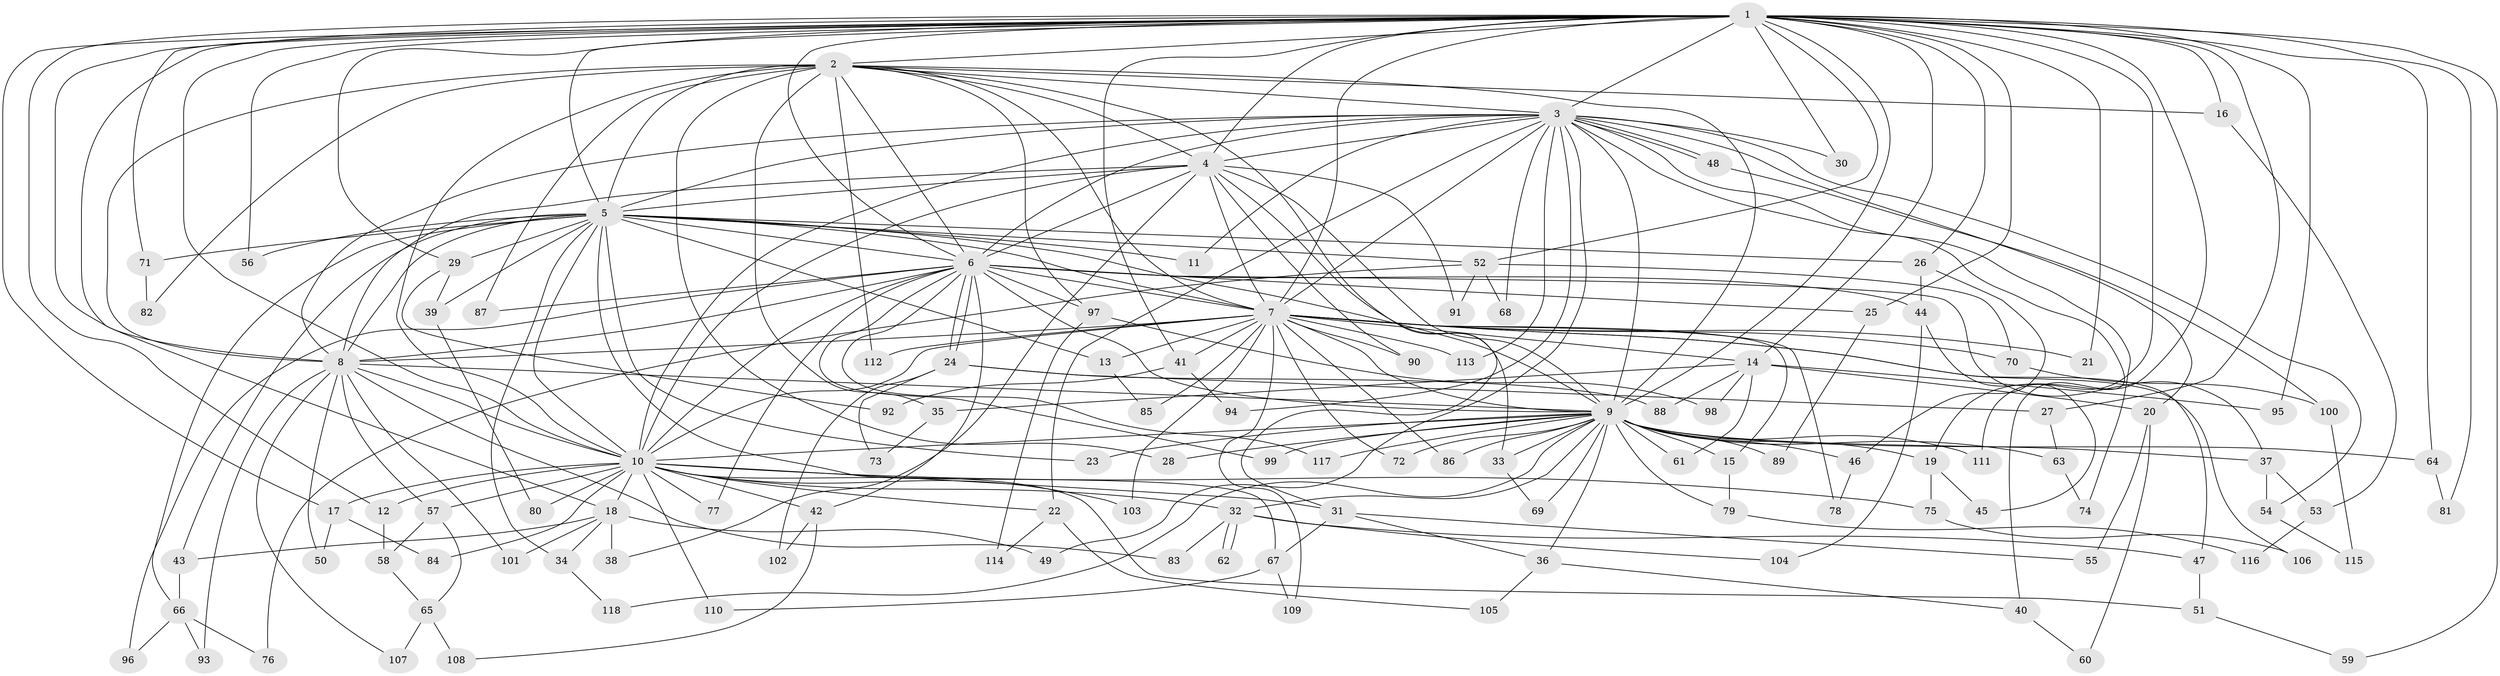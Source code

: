 // Generated by graph-tools (version 1.1) at 2025/14/03/09/25 04:14:02]
// undirected, 118 vertices, 261 edges
graph export_dot {
graph [start="1"]
  node [color=gray90,style=filled];
  1;
  2;
  3;
  4;
  5;
  6;
  7;
  8;
  9;
  10;
  11;
  12;
  13;
  14;
  15;
  16;
  17;
  18;
  19;
  20;
  21;
  22;
  23;
  24;
  25;
  26;
  27;
  28;
  29;
  30;
  31;
  32;
  33;
  34;
  35;
  36;
  37;
  38;
  39;
  40;
  41;
  42;
  43;
  44;
  45;
  46;
  47;
  48;
  49;
  50;
  51;
  52;
  53;
  54;
  55;
  56;
  57;
  58;
  59;
  60;
  61;
  62;
  63;
  64;
  65;
  66;
  67;
  68;
  69;
  70;
  71;
  72;
  73;
  74;
  75;
  76;
  77;
  78;
  79;
  80;
  81;
  82;
  83;
  84;
  85;
  86;
  87;
  88;
  89;
  90;
  91;
  92;
  93;
  94;
  95;
  96;
  97;
  98;
  99;
  100;
  101;
  102;
  103;
  104;
  105;
  106;
  107;
  108;
  109;
  110;
  111;
  112;
  113;
  114;
  115;
  116;
  117;
  118;
  1 -- 2;
  1 -- 3;
  1 -- 4;
  1 -- 5;
  1 -- 6;
  1 -- 7;
  1 -- 8;
  1 -- 9;
  1 -- 10;
  1 -- 12;
  1 -- 14;
  1 -- 16;
  1 -- 17;
  1 -- 18;
  1 -- 21;
  1 -- 25;
  1 -- 26;
  1 -- 27;
  1 -- 29;
  1 -- 30;
  1 -- 40;
  1 -- 41;
  1 -- 52;
  1 -- 56;
  1 -- 59;
  1 -- 64;
  1 -- 71;
  1 -- 81;
  1 -- 95;
  1 -- 111;
  2 -- 3;
  2 -- 4;
  2 -- 5;
  2 -- 6;
  2 -- 7;
  2 -- 8;
  2 -- 9;
  2 -- 10;
  2 -- 16;
  2 -- 28;
  2 -- 31;
  2 -- 35;
  2 -- 82;
  2 -- 87;
  2 -- 97;
  2 -- 112;
  3 -- 4;
  3 -- 5;
  3 -- 6;
  3 -- 7;
  3 -- 8;
  3 -- 9;
  3 -- 10;
  3 -- 11;
  3 -- 19;
  3 -- 20;
  3 -- 22;
  3 -- 30;
  3 -- 48;
  3 -- 48;
  3 -- 49;
  3 -- 54;
  3 -- 68;
  3 -- 74;
  3 -- 94;
  3 -- 113;
  4 -- 5;
  4 -- 6;
  4 -- 7;
  4 -- 8;
  4 -- 9;
  4 -- 10;
  4 -- 33;
  4 -- 38;
  4 -- 90;
  4 -- 91;
  5 -- 6;
  5 -- 7;
  5 -- 8;
  5 -- 9;
  5 -- 10;
  5 -- 11;
  5 -- 13;
  5 -- 23;
  5 -- 26;
  5 -- 29;
  5 -- 34;
  5 -- 39;
  5 -- 43;
  5 -- 52;
  5 -- 56;
  5 -- 66;
  5 -- 67;
  5 -- 71;
  6 -- 7;
  6 -- 8;
  6 -- 9;
  6 -- 10;
  6 -- 24;
  6 -- 24;
  6 -- 25;
  6 -- 37;
  6 -- 42;
  6 -- 44;
  6 -- 77;
  6 -- 87;
  6 -- 96;
  6 -- 97;
  6 -- 99;
  6 -- 117;
  7 -- 8;
  7 -- 9;
  7 -- 10;
  7 -- 13;
  7 -- 14;
  7 -- 15;
  7 -- 21;
  7 -- 41;
  7 -- 47;
  7 -- 70;
  7 -- 72;
  7 -- 78;
  7 -- 85;
  7 -- 86;
  7 -- 90;
  7 -- 103;
  7 -- 106;
  7 -- 109;
  7 -- 112;
  7 -- 113;
  8 -- 9;
  8 -- 10;
  8 -- 50;
  8 -- 57;
  8 -- 83;
  8 -- 93;
  8 -- 101;
  8 -- 107;
  9 -- 10;
  9 -- 15;
  9 -- 19;
  9 -- 23;
  9 -- 28;
  9 -- 32;
  9 -- 33;
  9 -- 36;
  9 -- 37;
  9 -- 46;
  9 -- 61;
  9 -- 63;
  9 -- 64;
  9 -- 69;
  9 -- 72;
  9 -- 79;
  9 -- 86;
  9 -- 89;
  9 -- 99;
  9 -- 111;
  9 -- 117;
  9 -- 118;
  10 -- 12;
  10 -- 17;
  10 -- 18;
  10 -- 22;
  10 -- 31;
  10 -- 32;
  10 -- 42;
  10 -- 51;
  10 -- 57;
  10 -- 75;
  10 -- 77;
  10 -- 80;
  10 -- 84;
  10 -- 103;
  10 -- 110;
  12 -- 58;
  13 -- 85;
  14 -- 20;
  14 -- 35;
  14 -- 61;
  14 -- 88;
  14 -- 95;
  14 -- 98;
  15 -- 79;
  16 -- 53;
  17 -- 50;
  17 -- 84;
  18 -- 34;
  18 -- 38;
  18 -- 43;
  18 -- 49;
  18 -- 101;
  19 -- 45;
  19 -- 75;
  20 -- 55;
  20 -- 60;
  22 -- 105;
  22 -- 114;
  24 -- 27;
  24 -- 73;
  24 -- 88;
  24 -- 102;
  25 -- 89;
  26 -- 44;
  26 -- 46;
  27 -- 63;
  29 -- 39;
  29 -- 92;
  31 -- 36;
  31 -- 55;
  31 -- 67;
  32 -- 47;
  32 -- 62;
  32 -- 62;
  32 -- 83;
  32 -- 104;
  33 -- 69;
  34 -- 118;
  35 -- 73;
  36 -- 40;
  36 -- 105;
  37 -- 53;
  37 -- 54;
  39 -- 80;
  40 -- 60;
  41 -- 92;
  41 -- 94;
  42 -- 102;
  42 -- 108;
  43 -- 66;
  44 -- 45;
  44 -- 104;
  46 -- 78;
  47 -- 51;
  48 -- 100;
  51 -- 59;
  52 -- 68;
  52 -- 70;
  52 -- 76;
  52 -- 91;
  53 -- 116;
  54 -- 115;
  57 -- 58;
  57 -- 65;
  58 -- 65;
  63 -- 74;
  64 -- 81;
  65 -- 107;
  65 -- 108;
  66 -- 76;
  66 -- 93;
  66 -- 96;
  67 -- 109;
  67 -- 110;
  70 -- 100;
  71 -- 82;
  75 -- 106;
  79 -- 116;
  97 -- 98;
  97 -- 114;
  100 -- 115;
}
